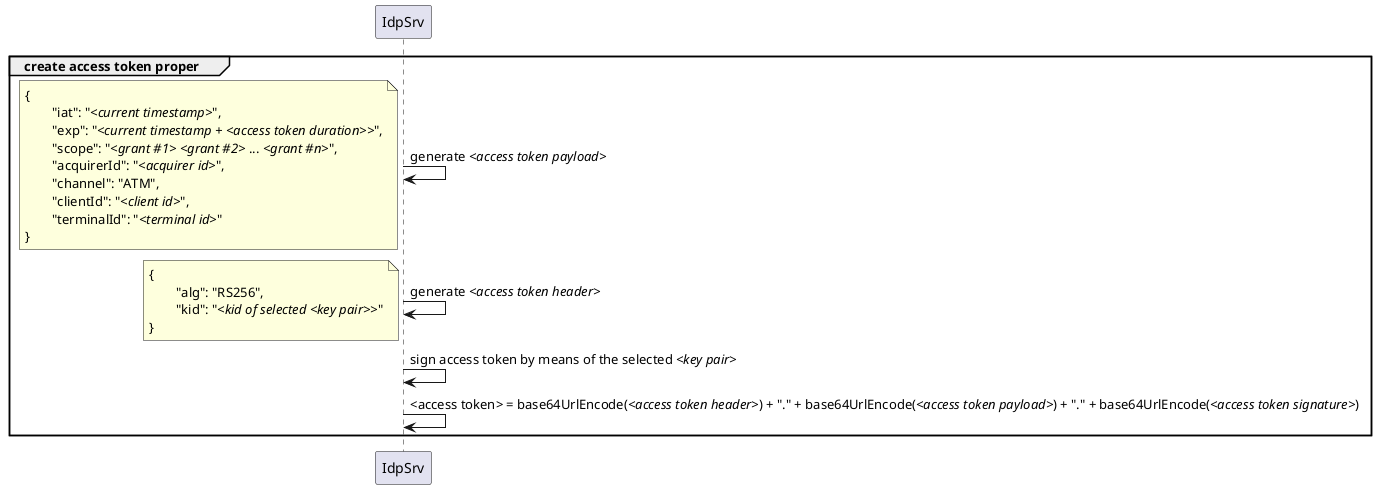 @startuml
group create access token proper
	IdpSrv -> IdpSrv : generate //<access token payload>//
		note left
			{
				"iat": "//<current timestamp>//",
				"exp": "//<current timestamp + <access token duration>>//",
				"scope": "//<grant #1>// //<grant #2>// ... //<grant #n>//",
				"acquirerId": "//<acquirer id>//",
				"channel": "ATM",
				"clientId": "//<client id>//",
				"terminalId": "//<terminal id>//" 
			}
		end note


	IdpSrv -> IdpSrv : generate //<access token header>//
		note left
			{
				"alg": "RS256",
				"kid": "//<kid of selected <key pair>>//"
			}
		end note


	IdpSrv -> IdpSrv : sign access token by means of the selected //<key pair>//


	IdpSrv -> IdpSrv : <access token> = base64UrlEncode(//<access token header>//) + "." + base64UrlEncode(//<access token payload>//) + "." + base64UrlEncode(//<access token signature>//)
end
@enduml
